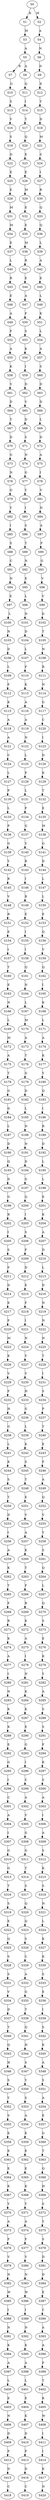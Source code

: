 strict digraph  {
	S0 -> S1 [ label = K ];
	S0 -> S2 [ label = M ];
	S1 -> S3 [ label = M ];
	S2 -> S4 [ label = A ];
	S3 -> S5 [ label = A ];
	S4 -> S6 [ label = N ];
	S5 -> S7 [ label = R ];
	S5 -> S8 [ label = A ];
	S6 -> S9 [ label = D ];
	S7 -> S10 [ label = G ];
	S8 -> S11 [ label = Q ];
	S9 -> S12 [ label = E ];
	S10 -> S13 [ label = S ];
	S11 -> S14 [ label = I ];
	S12 -> S15 [ label = Y ];
	S13 -> S16 [ label = V ];
	S14 -> S17 [ label = T ];
	S15 -> S18 [ label = D ];
	S16 -> S19 [ label = S ];
	S17 -> S20 [ label = Q ];
	S18 -> S21 [ label = M ];
	S19 -> S22 [ label = D ];
	S20 -> S23 [ label = E ];
	S21 -> S24 [ label = S ];
	S22 -> S25 [ label = E ];
	S23 -> S26 [ label = E ];
	S24 -> S27 [ label = I ];
	S25 -> S28 [ label = E ];
	S26 -> S29 [ label = M ];
	S27 -> S30 [ label = R ];
	S28 -> S31 [ label = M ];
	S29 -> S32 [ label = E ];
	S30 -> S33 [ label = Q ];
	S31 -> S34 [ label = M ];
	S32 -> S35 [ label = E ];
	S33 -> S36 [ label = Q ];
	S34 -> S37 [ label = E ];
	S35 -> S38 [ label = M ];
	S36 -> S39 [ label = L ];
	S37 -> S40 [ label = L ];
	S38 -> S41 [ label = R ];
	S39 -> S42 [ label = A ];
	S40 -> S43 [ label = R ];
	S41 -> S44 [ label = E ];
	S42 -> S45 [ label = E ];
	S43 -> S46 [ label = E ];
	S44 -> S47 [ label = A ];
	S45 -> S48 [ label = L ];
	S46 -> S49 [ label = A ];
	S47 -> S50 [ label = F ];
	S48 -> S51 [ label = K ];
	S49 -> S52 [ label = F ];
	S50 -> S53 [ label = S ];
	S51 -> S54 [ label = L ];
	S52 -> S55 [ label = A ];
	S53 -> S56 [ label = K ];
	S54 -> S57 [ label = A ];
	S55 -> S58 [ label = K ];
	S56 -> S59 [ label = I ];
	S57 -> S60 [ label = S ];
	S58 -> S61 [ label = V ];
	S59 -> S62 [ label = D ];
	S60 -> S63 [ label = D ];
	S61 -> S64 [ label = D ];
	S62 -> S65 [ label = V ];
	S63 -> S66 [ label = D ];
	S64 -> S67 [ label = T ];
	S65 -> S68 [ label = D ];
	S66 -> S69 [ label = L ];
	S67 -> S70 [ label = D ];
	S68 -> S71 [ label = S ];
	S69 -> S72 [ label = D ];
	S70 -> S73 [ label = G ];
	S71 -> S74 [ label = N ];
	S72 -> S75 [ label = A ];
	S73 -> S76 [ label = N ];
	S74 -> S77 [ label = G ];
	S75 -> S78 [ label = I ];
	S76 -> S79 [ label = G ];
	S77 -> S80 [ label = Y ];
	S78 -> S81 [ label = V ];
	S79 -> S82 [ label = Y ];
	S80 -> S83 [ label = I ];
	S81 -> S84 [ label = N ];
	S82 -> S85 [ label = I ];
	S83 -> S86 [ label = S ];
	S84 -> S87 [ label = A ];
	S85 -> S88 [ label = S ];
	S86 -> S89 [ label = T ];
	S87 -> S90 [ label = F ];
	S88 -> S91 [ label = C ];
	S89 -> S92 [ label = N ];
	S90 -> S93 [ label = G ];
	S91 -> S94 [ label = N ];
	S92 -> S95 [ label = E ];
	S93 -> S96 [ label = V ];
	S94 -> S97 [ label = E ];
	S95 -> S98 [ label = L ];
	S96 -> S99 [ label = V ];
	S97 -> S100 [ label = L ];
	S98 -> S101 [ label = N ];
	S99 -> S102 [ label = D ];
	S100 -> S103 [ label = N ];
	S101 -> S104 [ label = D ];
	S102 -> S105 [ label = T ];
	S103 -> S106 [ label = D ];
	S104 -> S107 [ label = L ];
	S105 -> S108 [ label = N ];
	S106 -> S109 [ label = L ];
	S107 -> S110 [ label = F ];
	S108 -> S111 [ label = R ];
	S109 -> S112 [ label = F ];
	S110 -> S113 [ label = K ];
	S111 -> S114 [ label = N ];
	S112 -> S115 [ label = K ];
	S113 -> S116 [ label = A ];
	S114 -> S117 [ label = G ];
	S115 -> S118 [ label = A ];
	S116 -> S119 [ label = A ];
	S117 -> S120 [ label = C ];
	S118 -> S121 [ label = A ];
	S119 -> S122 [ label = N ];
	S120 -> S123 [ label = I ];
	S121 -> S124 [ label = C ];
	S122 -> S125 [ label = L ];
	S123 -> S126 [ label = D ];
	S124 -> S127 [ label = L ];
	S125 -> S128 [ label = P ];
	S126 -> S129 [ label = K ];
	S127 -> S130 [ label = P ];
	S128 -> S131 [ label = L ];
	S129 -> S132 [ label = T ];
	S130 -> S133 [ label = L ];
	S131 -> S134 [ label = P ];
	S132 -> S135 [ label = E ];
	S133 -> S136 [ label = P ];
	S134 -> S137 [ label = G ];
	S135 -> S138 [ label = M ];
	S136 -> S139 [ label = G ];
	S137 -> S140 [ label = Y ];
	S138 -> S141 [ label = G ];
	S139 -> S142 [ label = Y ];
	S140 -> S143 [ label = R ];
	S141 -> S144 [ label = D ];
	S142 -> S145 [ label = R ];
	S143 -> S146 [ label = I ];
	S144 -> S147 [ label = L ];
	S145 -> S148 [ label = V ];
	S146 -> S149 [ label = R ];
	S147 -> S150 [ label = L ];
	S148 -> S151 [ label = R ];
	S149 -> S152 [ label = E ];
	S150 -> S153 [ label = E ];
	S151 -> S154 [ label = E ];
	S152 -> S155 [ label = I ];
	S153 -> S156 [ label = Q ];
	S154 -> S157 [ label = I ];
	S155 -> S158 [ label = I ];
	S156 -> S159 [ label = V ];
	S157 -> S160 [ label = T ];
	S158 -> S161 [ label = Q ];
	S159 -> S162 [ label = Q ];
	S160 -> S163 [ label = E ];
	S161 -> S164 [ label = N ];
	S162 -> S165 [ label = I ];
	S163 -> S166 [ label = N ];
	S164 -> S167 [ label = L ];
	S165 -> S168 [ label = K ];
	S166 -> S169 [ label = L ];
	S167 -> S170 [ label = M ];
	S168 -> S171 [ label = L ];
	S169 -> S172 [ label = M ];
	S170 -> S173 [ label = A ];
	S171 -> S174 [ label = A ];
	S172 -> S175 [ label = A ];
	S173 -> S176 [ label = T ];
	S174 -> S177 [ label = K ];
	S175 -> S178 [ label = T ];
	S176 -> S179 [ label = G ];
	S177 -> S180 [ label = Y ];
	S178 -> S181 [ label = G ];
	S179 -> S182 [ label = D ];
	S180 -> S183 [ label = Q ];
	S181 -> S184 [ label = D ];
	S182 -> S185 [ label = L ];
	S183 -> S186 [ label = I ];
	S184 -> S187 [ label = L ];
	S185 -> S188 [ label = N ];
	S186 -> S189 [ label = R ];
	S187 -> S190 [ label = D ];
	S188 -> S191 [ label = N ];
	S189 -> S192 [ label = D ];
	S190 -> S193 [ label = Q ];
	S191 -> S194 [ label = D ];
	S192 -> S195 [ label = L ];
	S193 -> S196 [ label = D ];
	S194 -> S197 [ label = G ];
	S195 -> S198 [ label = L ];
	S196 -> S199 [ label = G ];
	S197 -> S200 [ label = Q ];
	S198 -> S201 [ label = E ];
	S199 -> S202 [ label = R ];
	S200 -> S203 [ label = I ];
	S201 -> S204 [ label = K ];
	S202 -> S205 [ label = I ];
	S203 -> S206 [ label = S ];
	S204 -> S207 [ label = A ];
	S205 -> S208 [ label = S ];
	S206 -> S209 [ label = F ];
	S207 -> S210 [ label = D ];
	S208 -> S211 [ label = F ];
	S209 -> S212 [ label = D ];
	S210 -> S213 [ label = L ];
	S211 -> S214 [ label = D ];
	S212 -> S215 [ label = E ];
	S213 -> S216 [ label = D ];
	S214 -> S217 [ label = E ];
	S215 -> S218 [ label = F ];
	S216 -> S219 [ label = N ];
	S217 -> S220 [ label = F ];
	S218 -> S221 [ label = I ];
	S219 -> S222 [ label = N ];
	S220 -> S223 [ label = M ];
	S221 -> S224 [ label = N ];
	S222 -> S225 [ label = N ];
	S223 -> S226 [ label = K ];
	S224 -> S227 [ label = V ];
	S225 -> S228 [ label = T ];
	S226 -> S229 [ label = V ];
	S227 -> S230 [ label = V ];
	S228 -> S231 [ label = I ];
	S229 -> S232 [ label = F ];
	S230 -> S233 [ label = H ];
	S231 -> S234 [ label = S ];
	S232 -> S235 [ label = H ];
	S233 -> S236 [ label = G ];
	S234 -> S237 [ label = P ];
	S235 -> S238 [ label = G ];
	S236 -> S239 [ label = L ];
	S237 -> S240 [ label = T ];
	S238 -> S241 [ label = L ];
	S239 -> S242 [ label = K ];
	S240 -> S243 [ label = E ];
	S241 -> S244 [ label = K ];
	S242 -> S245 [ label = S ];
	S243 -> S246 [ label = F ];
	S244 -> S247 [ label = S ];
	S245 -> S248 [ label = T ];
	S246 -> S249 [ label = A ];
	S247 -> S250 [ label = T ];
	S248 -> S251 [ label = E ];
	S249 -> S252 [ label = Q ];
	S250 -> S253 [ label = D ];
	S251 -> S254 [ label = V ];
	S252 -> S255 [ label = V ];
	S253 -> S256 [ label = I ];
	S254 -> S257 [ label = A ];
	S255 -> S258 [ label = Y ];
	S256 -> S259 [ label = A ];
	S257 -> S260 [ label = K ];
	S258 -> S261 [ label = S ];
	S259 -> S262 [ label = K ];
	S260 -> S263 [ label = T ];
	S261 -> S264 [ label = Q ];
	S262 -> S265 [ label = T ];
	S263 -> S266 [ label = F ];
	S264 -> S267 [ label = L ];
	S265 -> S268 [ label = F ];
	S266 -> S269 [ label = R ];
	S267 -> S270 [ label = Q ];
	S268 -> S271 [ label = R ];
	S269 -> S272 [ label = K ];
	S270 -> S273 [ label = S ];
	S271 -> S274 [ label = K ];
	S272 -> S275 [ label = A ];
	S273 -> S276 [ label = E ];
	S274 -> S277 [ label = A ];
	S275 -> S278 [ label = I ];
	S276 -> S279 [ label = K ];
	S277 -> S280 [ label = I ];
	S278 -> S281 [ label = N ];
	S279 -> S282 [ label = Y ];
	S280 -> S283 [ label = N ];
	S281 -> S284 [ label = K ];
	S282 -> S285 [ label = A ];
	S283 -> S286 [ label = K ];
	S284 -> S287 [ label = K ];
	S285 -> S288 [ label = S ];
	S286 -> S289 [ label = K ];
	S287 -> S290 [ label = E ];
	S288 -> S291 [ label = S ];
	S289 -> S292 [ label = E ];
	S290 -> S293 [ label = G ];
	S291 -> S294 [ label = F ];
	S292 -> S295 [ label = G ];
	S293 -> S296 [ label = I ];
	S294 -> S297 [ label = K ];
	S295 -> S298 [ label = I ];
	S296 -> S299 [ label = C ];
	S297 -> S300 [ label = S ];
	S298 -> S301 [ label = C ];
	S299 -> S302 [ label = A ];
	S300 -> S303 [ label = A ];
	S301 -> S304 [ label = A ];
	S302 -> S305 [ label = V ];
	S303 -> S306 [ label = I ];
	S304 -> S307 [ label = I ];
	S305 -> S308 [ label = G ];
	S306 -> S309 [ label = A ];
	S307 -> S310 [ label = G ];
	S308 -> S311 [ label = G ];
	S309 -> S312 [ label = S ];
	S310 -> S313 [ label = G ];
	S311 -> S314 [ label = T ];
	S312 -> S315 [ label = K ];
	S313 -> S316 [ label = T ];
	S314 -> S317 [ label = S ];
	S315 -> S318 [ label = S ];
	S316 -> S319 [ label = S ];
	S317 -> S320 [ label = Q ];
	S318 -> S321 [ label = N ];
	S319 -> S322 [ label = E ];
	S320 -> S323 [ label = Q ];
	S321 -> S324 [ label = L ];
	S322 -> S325 [ label = Q ];
	S323 -> S326 [ label = S ];
	S324 -> S327 [ label = K ];
	S325 -> S328 [ label = S ];
	S326 -> S329 [ label = C ];
	S327 -> S330 [ label = K ];
	S328 -> S331 [ label = S ];
	S329 -> S332 [ label = A ];
	S330 -> S333 [ label = S ];
	S331 -> S334 [ label = V ];
	S332 -> S335 [ label = G ];
	S333 -> S336 [ label = E ];
	S334 -> S337 [ label = D ];
	S335 -> S338 [ label = T ];
	S336 -> S339 [ label = I ];
	S337 -> S340 [ label = T ];
	S338 -> S341 [ label = Q ];
	S339 -> S342 [ label = S ];
	S340 -> S343 [ label = Q ];
	S341 -> S344 [ label = H ];
	S342 -> S345 [ label = K ];
	S343 -> S346 [ label = H ];
	S344 -> S347 [ label = S ];
	S345 -> S348 [ label = A ];
	S346 -> S349 [ label = S ];
	S347 -> S350 [ label = Y ];
	S348 -> S351 [ label = S ];
	S349 -> S352 [ label = Y ];
	S350 -> S353 [ label = S ];
	S351 -> S354 [ label = A ];
	S352 -> S355 [ label = S ];
	S353 -> S356 [ label = A ];
	S354 -> S357 [ label = E ];
	S355 -> S358 [ label = E ];
	S356 -> S359 [ label = E ];
	S357 -> S360 [ label = G ];
	S358 -> S361 [ label = E ];
	S359 -> S362 [ label = E ];
	S360 -> S363 [ label = T ];
	S361 -> S364 [ label = E ];
	S362 -> S365 [ label = E ];
	S363 -> S366 [ label = Q ];
	S364 -> S367 [ label = K ];
	S365 -> S368 [ label = K ];
	S366 -> S369 [ label = H ];
	S367 -> S370 [ label = Y ];
	S368 -> S371 [ label = Y ];
	S369 -> S372 [ label = S ];
	S370 -> S373 [ label = A ];
	S371 -> S374 [ label = A ];
	S372 -> S375 [ label = Y ];
	S373 -> S376 [ label = F ];
	S374 -> S377 [ label = F ];
	S375 -> S378 [ label = S ];
	S376 -> S379 [ label = V ];
	S377 -> S380 [ label = V ];
	S378 -> S381 [ label = D ];
	S379 -> S382 [ label = N ];
	S380 -> S383 [ label = N ];
	S381 -> S384 [ label = D ];
	S382 -> S385 [ label = W ];
	S383 -> S386 [ label = W ];
	S384 -> S387 [ label = E ];
	S385 -> S388 [ label = I ];
	S386 -> S389 [ label = I ];
	S387 -> S390 [ label = C ];
	S388 -> S391 [ label = N ];
	S389 -> S392 [ label = N ];
	S390 -> S393 [ label = A ];
	S391 -> S394 [ label = K ];
	S392 -> S395 [ label = K ];
	S393 -> S396 [ label = A ];
	S394 -> S397 [ label = A ];
	S395 -> S398 [ label = A ];
	S396 -> S399 [ label = F ];
	S397 -> S400 [ label = L ];
	S398 -> S401 [ label = L ];
	S399 -> S402 [ label = T ];
	S400 -> S403 [ label = E ];
	S401 -> S404 [ label = E ];
	S402 -> S405 [ label = K ];
	S403 -> S406 [ label = N ];
	S404 -> S407 [ label = K ];
	S405 -> S408 [ label = W ];
	S406 -> S409 [ label = D ];
	S407 -> S410 [ label = D ];
	S408 -> S411 [ label = I ];
	S409 -> S412 [ label = P ];
	S410 -> S413 [ label = P ];
	S411 -> S414 [ label = I ];
	S412 -> S415 [ label = D ];
	S413 -> S416 [ label = D ];
	S414 -> S417 [ label = K ];
	S415 -> S418 [ label = C ];
	S416 -> S419 [ label = C ];
	S417 -> S420 [ label = N ];
}
